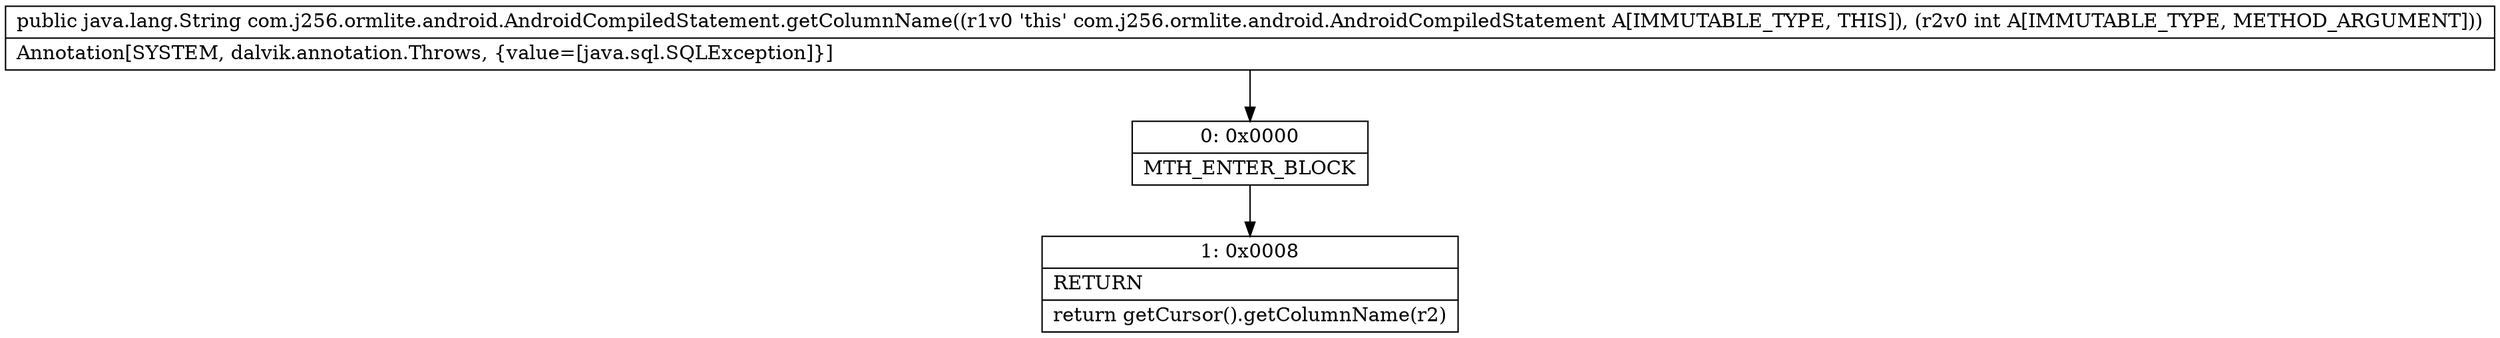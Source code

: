 digraph "CFG forcom.j256.ormlite.android.AndroidCompiledStatement.getColumnName(I)Ljava\/lang\/String;" {
Node_0 [shape=record,label="{0\:\ 0x0000|MTH_ENTER_BLOCK\l}"];
Node_1 [shape=record,label="{1\:\ 0x0008|RETURN\l|return getCursor().getColumnName(r2)\l}"];
MethodNode[shape=record,label="{public java.lang.String com.j256.ormlite.android.AndroidCompiledStatement.getColumnName((r1v0 'this' com.j256.ormlite.android.AndroidCompiledStatement A[IMMUTABLE_TYPE, THIS]), (r2v0 int A[IMMUTABLE_TYPE, METHOD_ARGUMENT]))  | Annotation[SYSTEM, dalvik.annotation.Throws, \{value=[java.sql.SQLException]\}]\l}"];
MethodNode -> Node_0;
Node_0 -> Node_1;
}

